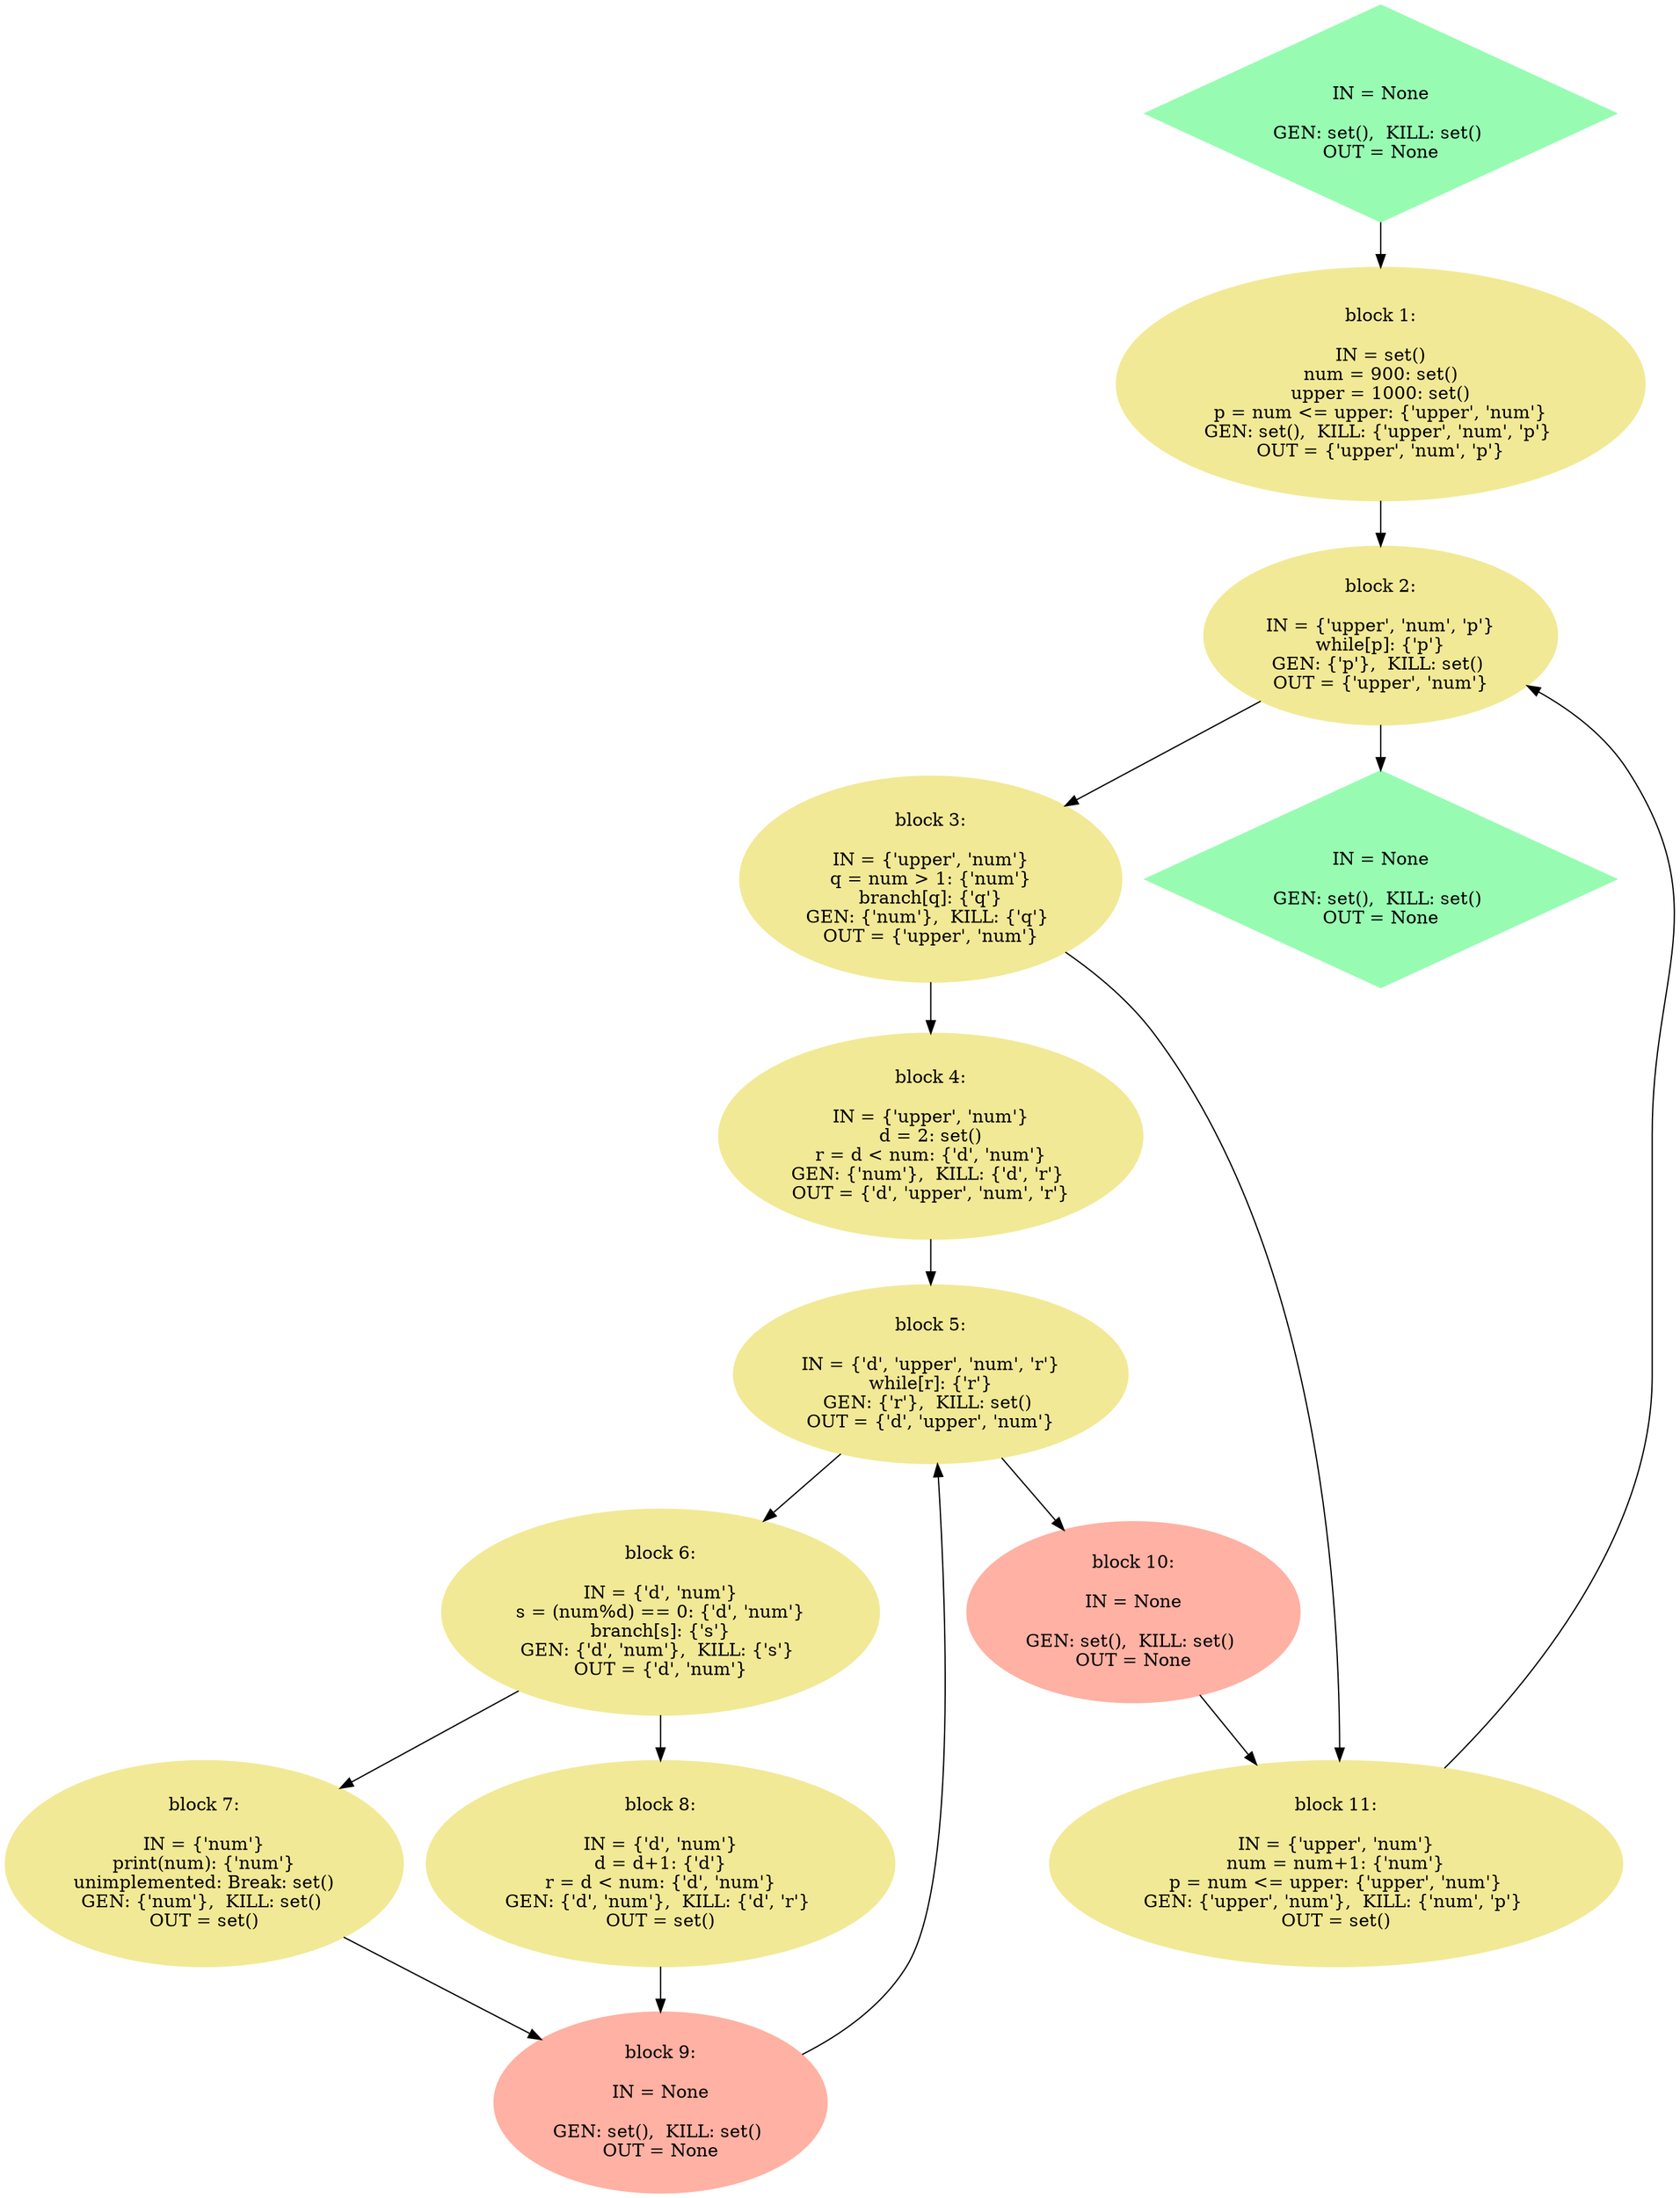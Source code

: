 // CFG
digraph {
	node [color="#97fcb2" shape=diamond style=filled]
	0 [label="
IN = None

GEN: set(),  KILL: set() 
OUT = None"]
	node [color="#f2e996" shape=ellipse style=filled]
	1 [label="block 1:

IN = set()
num = 900: set()
upper = 1000: set()
p = num <= upper: {'upper', 'num'}
GEN: set(),  KILL: {'upper', 'num', 'p'} 
OUT = {'upper', 'num', 'p'}"]
	node [color="#f2e996" shape=ellipse style=filled]
	2 [label="block 2:

IN = {'upper', 'num', 'p'}
while[p]: {'p'}
GEN: {'p'},  KILL: set() 
OUT = {'upper', 'num'}"]
	node [color="#f2e996" shape=ellipse style=filled]
	3 [label="block 3:

IN = {'upper', 'num'}
q = num > 1: {'num'}
branch[q]: {'q'}
GEN: {'num'},  KILL: {'q'} 
OUT = {'upper', 'num'}"]
	node [color="#f2e996" shape=ellipse style=filled]
	4 [label="block 4:

IN = {'upper', 'num'}
d = 2: set()
r = d < num: {'d', 'num'}
GEN: {'num'},  KILL: {'d', 'r'} 
OUT = {'d', 'upper', 'num', 'r'}"]
	node [color="#f2e996" shape=ellipse style=filled]
	5 [label="block 5:

IN = {'d', 'upper', 'num', 'r'}
while[r]: {'r'}
GEN: {'r'},  KILL: set() 
OUT = {'d', 'upper', 'num'}"]
	node [color="#f2e996" shape=ellipse style=filled]
	6 [label="block 6:

IN = {'d', 'num'}
s = (num%d) == 0: {'d', 'num'}
branch[s]: {'s'}
GEN: {'d', 'num'},  KILL: {'s'} 
OUT = {'d', 'num'}"]
	node [color="#f2e996" shape=ellipse style=filled]
	7 [label="block 7:

IN = {'num'}
print(num): {'num'}
unimplemented: Break: set()
GEN: {'num'},  KILL: set() 
OUT = set()"]
	node [color="#f2e996" shape=ellipse style=filled]
	8 [label="block 8:

IN = {'d', 'num'}
d = d+1: {'d'}
r = d < num: {'d', 'num'}
GEN: {'d', 'num'},  KILL: {'d', 'r'} 
OUT = set()"]
	node [color="#f2e996" shape=ellipse style=filled]
	node [color="#ffb1a3" shape=ellipse style=filled]
	9 [label="block 9:

IN = None

GEN: set(),  KILL: set() 
OUT = None"]
	node [color="#f2e996" shape=ellipse style=filled]
	node [color="#ffb1a3" shape=ellipse style=filled]
	10 [label="block 10:

IN = None

GEN: set(),  KILL: set() 
OUT = None"]
	node [color="#f2e996" shape=ellipse style=filled]
	11 [label="block 11:

IN = {'upper', 'num'}
num = num+1: {'num'}
p = num <= upper: {'upper', 'num'}
GEN: {'upper', 'num'},  KILL: {'num', 'p'} 
OUT = set()"]
	node [color="#f2e996" shape=ellipse style=filled]
	node [color="#97fcb2" shape=diamond style=filled]
	12 [label="
IN = None

GEN: set(),  KILL: set() 
OUT = None"]
	node [color="#f2e996" shape=ellipse style=filled]
	0 -> 1
	1 -> 2
	2 -> 3
	2 -> 12
	3 -> 4
	3 -> 11
	4 -> 5
	5 -> 6
	5 -> 10
	6 -> 7
	6 -> 8
	7 -> 9
	8 -> 9
	9 -> 5
	10 -> 11
	11 -> 2
}
